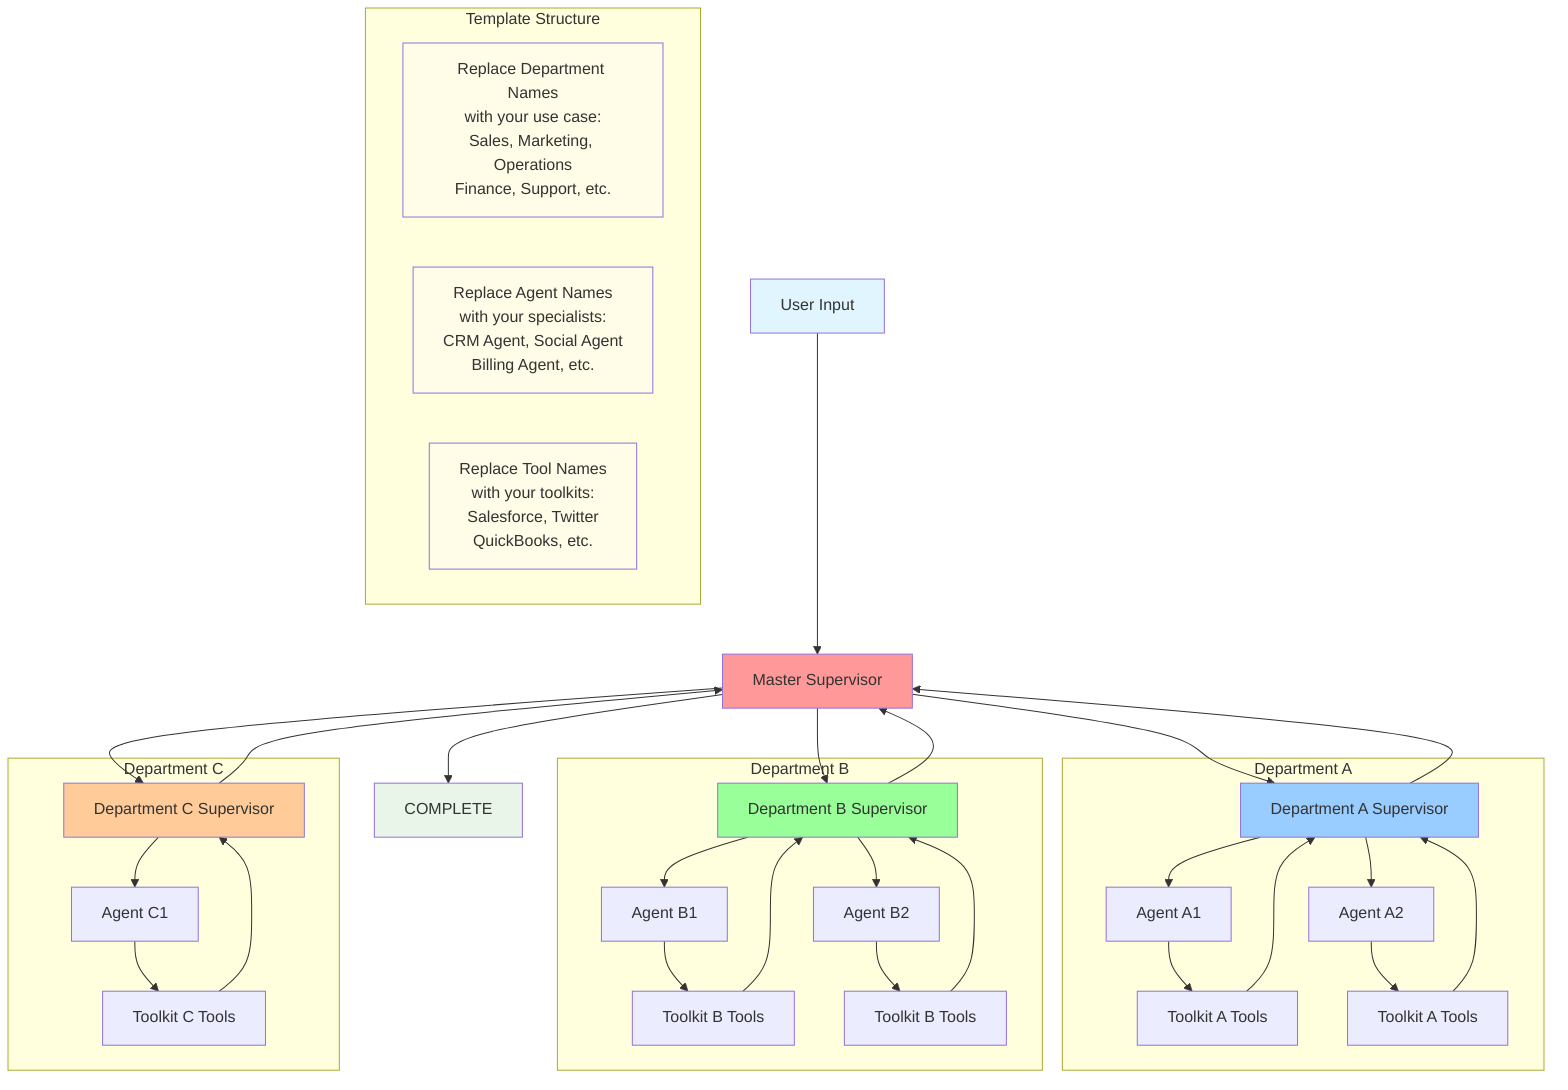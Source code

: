 graph TD
    A[User Input] --> B[Master Supervisor]
    
    B --> C[Department A Supervisor]
    B --> D[Department B Supervisor] 
    B --> E[Department C Supervisor]
    B --> F[COMPLETE]
    
    subgraph "Department A"
        C --> G[Agent A1]
        C --> H[Agent A2]
        
        G --> I[Toolkit A Tools]
        H --> J[Toolkit A Tools]
        
        I --> C
        J --> C
    end
    
    subgraph "Department B"
        D --> K[Agent B1]
        D --> L[Agent B2]
        
        K --> M[Toolkit B Tools]
        L --> N[Toolkit B Tools]
        
        M --> D
        N --> D
    end
    
    subgraph "Department C"
        E --> O[Agent C1]
        
        O --> P[Toolkit C Tools]
        
        P --> E
    end
    
    C --> B
    D --> B
    E --> B
    
    subgraph "Template Structure"
        Q["Replace Department Names<br/>with your use case:<br/>Sales, Marketing, Operations<br/>Finance, Support, etc."]
        R["Replace Agent Names<br/>with your specialists:<br/>CRM Agent, Social Agent<br/>Billing Agent, etc."]
        S["Replace Tool Names<br/>with your toolkits:<br/>Salesforce, Twitter<br/>QuickBooks, etc."]
    end
    
    style A fill:#e1f5fe
    style F fill:#e8f5e8
    style B fill:#ff9999
    style C fill:#99ccff
    style D fill:#99ff99
    style E fill:#ffcc99
    style Q fill:#fffde7
    style R fill:#fffde7
    style S fill:#fffde7